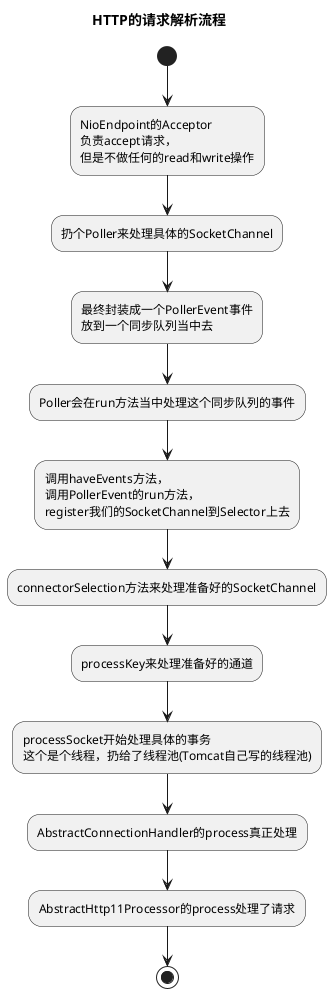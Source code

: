 @startuml
title HTTP的请求解析流程
(*)-->"NioEndpoint的Acceptor\n负责accept请求，\n但是不做任何的read和write操作"
"NioEndpoint的Acceptor\n负责accept请求，\n但是不做任何的read和write操作"-->"扔个Poller来处理具体的SocketChannel"
"扔个Poller来处理具体的SocketChannel"-->"最终封装成一个PollerEvent事件\n放到一个同步队列当中去"
"最终封装成一个PollerEvent事件\n放到一个同步队列当中去"-->"Poller会在run方法当中处理这个同步队列的事件"
"Poller会在run方法当中处理这个同步队列的事件" -->"调用haveEvents方法，\n调用PollerEvent的run方法，\nregister我们的SocketChannel到Selector上去"
"调用haveEvents方法，\n调用PollerEvent的run方法，\nregister我们的SocketChannel到Selector上去"-->"connectorSelection方法来处理准备好的SocketChannel"
"connectorSelection方法来处理准备好的SocketChannel" -->"processKey来处理准备好的通道"
"processKey来处理准备好的通道"-->"processSocket开始处理具体的事务\n这个是个线程，扔给了线程池(Tomcat自己写的线程池)"
"processSocket开始处理具体的事务\n这个是个线程，扔给了线程池(Tomcat自己写的线程池)"-->"AbstractConnectionHandler的process真正处理"
"AbstractConnectionHandler的process真正处理"-->"AbstractHttp11Processor的process处理了请求"
-->(*)
@enduml